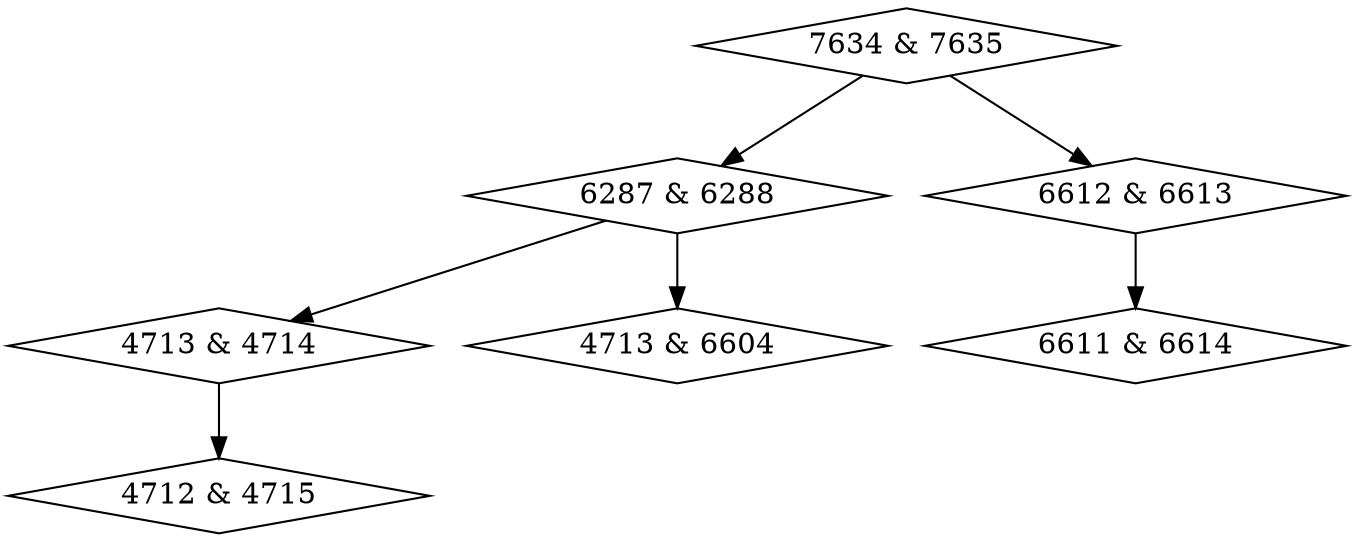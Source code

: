 digraph {
0 [label = "4712 & 4715", shape = diamond];
1 [label = "4713 & 4714", shape = diamond];
2 [label = "4713 & 6604", shape = diamond];
3 [label = "6287 & 6288", shape = diamond];
4 [label = "6611 & 6614", shape = diamond];
5 [label = "6612 & 6613", shape = diamond];
6 [label = "7634 & 7635", shape = diamond];
1->0;
3->1;
3->2;
5->4;
6->3;
6->5;
}
